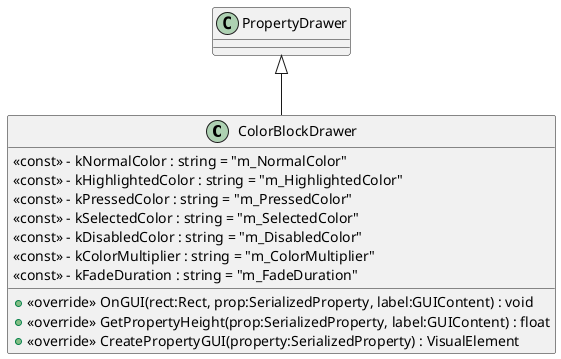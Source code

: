 @startuml
class ColorBlockDrawer {
    <<const>> - kNormalColor : string = "m_NormalColor"
    <<const>> - kHighlightedColor : string = "m_HighlightedColor"
    <<const>> - kPressedColor : string = "m_PressedColor"
    <<const>> - kSelectedColor : string = "m_SelectedColor"
    <<const>> - kDisabledColor : string = "m_DisabledColor"
    <<const>> - kColorMultiplier : string = "m_ColorMultiplier"
    <<const>> - kFadeDuration : string = "m_FadeDuration"
    + <<override>> OnGUI(rect:Rect, prop:SerializedProperty, label:GUIContent) : void
    + <<override>> GetPropertyHeight(prop:SerializedProperty, label:GUIContent) : float
    + <<override>> CreatePropertyGUI(property:SerializedProperty) : VisualElement
}
PropertyDrawer <|-- ColorBlockDrawer
@enduml
